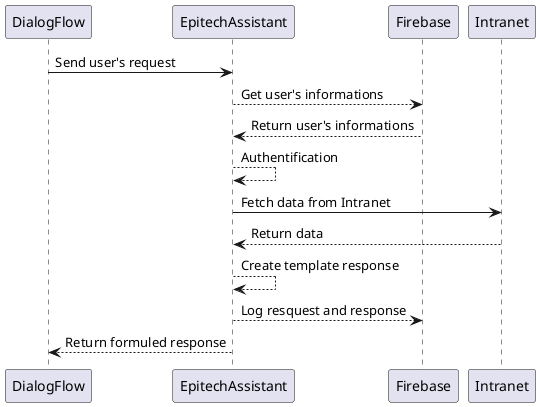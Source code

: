 @startuml
DialogFlow -> EpitechAssistant: Send user's request
EpitechAssistant --> Firebase: Get user's informations
Firebase --> EpitechAssistant: Return user's informations
EpitechAssistant --> EpitechAssistant: Authentification

EpitechAssistant -> Intranet: Fetch data from Intranet
Intranet --> EpitechAssistant: Return data

EpitechAssistant --> EpitechAssistant: Create template response

EpitechAssistant --> Firebase: Log resquest and response

EpitechAssistant --> DialogFlow: Return formuled response
@enduml